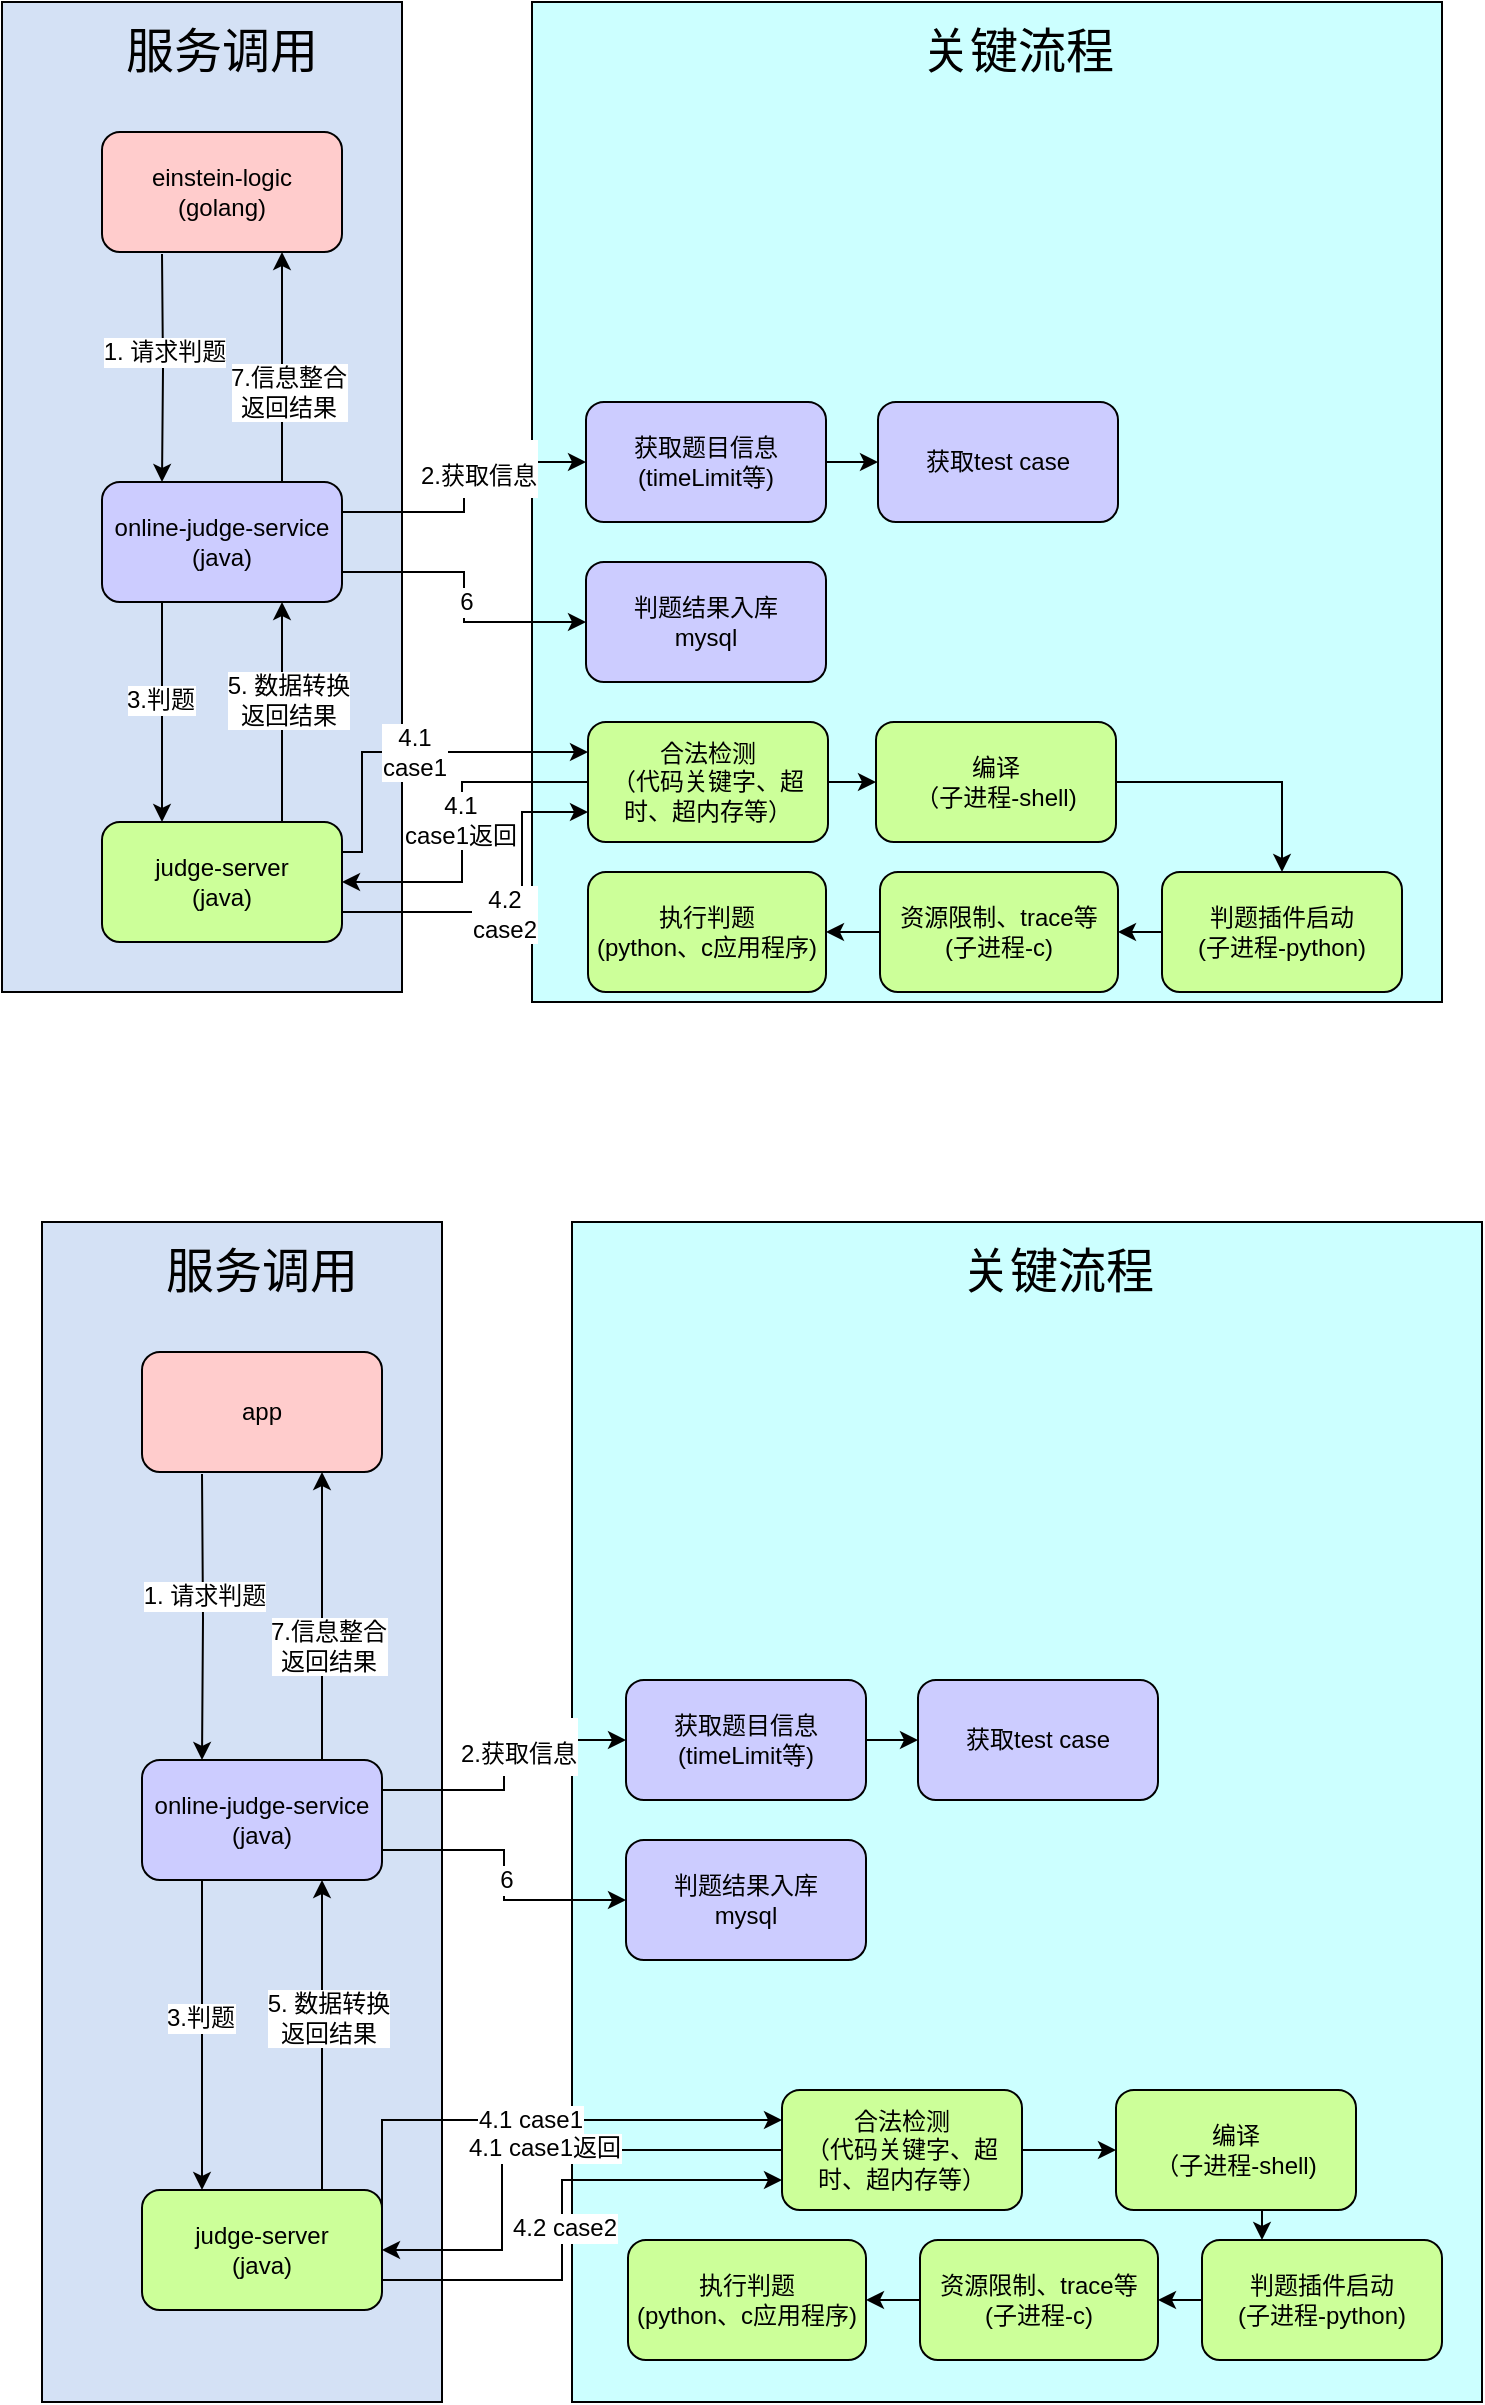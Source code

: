 <mxfile version="20.8.16" type="github">
  <diagram name="第 1 页" id="4LB3VPhYWwdAGur-6obr">
    <mxGraphModel dx="1034" dy="1685" grid="1" gridSize="10" guides="1" tooltips="1" connect="1" arrows="1" fold="1" page="1" pageScale="1" pageWidth="827" pageHeight="1169" math="0" shadow="0">
      <root>
        <mxCell id="0" />
        <mxCell id="1" parent="0" />
        <mxCell id="QNNMNAnkimFnzDS3SCOf-26" value="" style="rounded=0;whiteSpace=wrap;html=1;fontFamily=Helvetica;fontSize=12;fillColor=#D4E1F5;" vertex="1" parent="1">
          <mxGeometry x="170" y="-10" width="200" height="495" as="geometry" />
        </mxCell>
        <mxCell id="QNNMNAnkimFnzDS3SCOf-27" value="" style="rounded=0;whiteSpace=wrap;html=1;fontFamily=Helvetica;fontSize=12;fillColor=#CCFFFF;" vertex="1" parent="1">
          <mxGeometry x="435" y="-10" width="455" height="500" as="geometry" />
        </mxCell>
        <mxCell id="QNNMNAnkimFnzDS3SCOf-7" style="edgeStyle=orthogonalEdgeStyle;rounded=0;orthogonalLoop=1;jettySize=auto;html=1;exitX=0.25;exitY=1;exitDx=0;exitDy=0;entryX=0.25;entryY=0;entryDx=0;entryDy=0;fontFamily=Helvetica;fontSize=12;" edge="1" parent="1" source="QNNMNAnkimFnzDS3SCOf-2" target="QNNMNAnkimFnzDS3SCOf-3">
          <mxGeometry relative="1" as="geometry" />
        </mxCell>
        <mxCell id="QNNMNAnkimFnzDS3SCOf-8" value="3.判题" style="edgeLabel;html=1;align=center;verticalAlign=middle;resizable=0;points=[];fontSize=12;fontFamily=Helvetica;" vertex="1" connectable="0" parent="QNNMNAnkimFnzDS3SCOf-7">
          <mxGeometry x="-0.113" y="-1" relative="1" as="geometry">
            <mxPoint as="offset" />
          </mxGeometry>
        </mxCell>
        <mxCell id="QNNMNAnkimFnzDS3SCOf-22" style="edgeStyle=orthogonalEdgeStyle;rounded=0;orthogonalLoop=1;jettySize=auto;html=1;exitX=1;exitY=0.25;exitDx=0;exitDy=0;entryX=0;entryY=0.5;entryDx=0;entryDy=0;fontFamily=Helvetica;fontSize=12;" edge="1" parent="1" source="QNNMNAnkimFnzDS3SCOf-2" target="QNNMNAnkimFnzDS3SCOf-20">
          <mxGeometry relative="1" as="geometry" />
        </mxCell>
        <mxCell id="QNNMNAnkimFnzDS3SCOf-59" value="&lt;font style=&quot;font-size: 12px;&quot;&gt;2.获取信息&lt;/font&gt;" style="edgeLabel;html=1;align=center;verticalAlign=middle;resizable=0;points=[];fontSize=24;fontFamily=Helvetica;" vertex="1" connectable="0" parent="QNNMNAnkimFnzDS3SCOf-22">
          <mxGeometry x="0.265" y="-2" relative="1" as="geometry">
            <mxPoint y="1" as="offset" />
          </mxGeometry>
        </mxCell>
        <mxCell id="QNNMNAnkimFnzDS3SCOf-41" style="edgeStyle=orthogonalEdgeStyle;rounded=0;orthogonalLoop=1;jettySize=auto;html=1;exitX=0.75;exitY=0;exitDx=0;exitDy=0;entryX=0.75;entryY=1;entryDx=0;entryDy=0;fontFamily=Helvetica;fontSize=12;" edge="1" parent="1" source="QNNMNAnkimFnzDS3SCOf-2" target="QNNMNAnkimFnzDS3SCOf-10">
          <mxGeometry relative="1" as="geometry" />
        </mxCell>
        <mxCell id="QNNMNAnkimFnzDS3SCOf-43" value="7.信息整合&lt;br&gt;返回结果" style="edgeLabel;html=1;align=center;verticalAlign=middle;resizable=0;points=[];fontSize=12;fontFamily=Helvetica;" vertex="1" connectable="0" parent="QNNMNAnkimFnzDS3SCOf-41">
          <mxGeometry x="-0.209" y="-3" relative="1" as="geometry">
            <mxPoint as="offset" />
          </mxGeometry>
        </mxCell>
        <mxCell id="QNNMNAnkimFnzDS3SCOf-47" style="edgeStyle=orthogonalEdgeStyle;rounded=0;orthogonalLoop=1;jettySize=auto;html=1;exitX=1;exitY=0.75;exitDx=0;exitDy=0;entryX=0;entryY=0.5;entryDx=0;entryDy=0;fontFamily=Helvetica;fontSize=24;" edge="1" parent="1" source="QNNMNAnkimFnzDS3SCOf-2" target="QNNMNAnkimFnzDS3SCOf-46">
          <mxGeometry relative="1" as="geometry" />
        </mxCell>
        <mxCell id="QNNMNAnkimFnzDS3SCOf-62" value="6" style="edgeLabel;html=1;align=center;verticalAlign=middle;resizable=0;points=[];fontSize=12;fontFamily=Helvetica;" vertex="1" connectable="0" parent="QNNMNAnkimFnzDS3SCOf-47">
          <mxGeometry x="0.014" y="1" relative="1" as="geometry">
            <mxPoint y="1" as="offset" />
          </mxGeometry>
        </mxCell>
        <mxCell id="QNNMNAnkimFnzDS3SCOf-2" value="online-judge-service&lt;br&gt;(java)" style="rounded=1;whiteSpace=wrap;html=1;fillColor=#CCCCFF;" vertex="1" parent="1">
          <mxGeometry x="220" y="230" width="120" height="60" as="geometry" />
        </mxCell>
        <mxCell id="QNNMNAnkimFnzDS3SCOf-32" style="edgeStyle=orthogonalEdgeStyle;rounded=0;orthogonalLoop=1;jettySize=auto;html=1;exitX=1;exitY=0.25;exitDx=0;exitDy=0;entryX=0;entryY=0.25;entryDx=0;entryDy=0;fontFamily=Helvetica;fontSize=12;" edge="1" parent="1" source="QNNMNAnkimFnzDS3SCOf-3" target="QNNMNAnkimFnzDS3SCOf-9">
          <mxGeometry relative="1" as="geometry">
            <Array as="points">
              <mxPoint x="350" y="415" />
              <mxPoint x="350" y="365" />
            </Array>
          </mxGeometry>
        </mxCell>
        <mxCell id="QNNMNAnkimFnzDS3SCOf-35" value="4.1 &lt;br&gt;case1" style="edgeLabel;html=1;align=center;verticalAlign=middle;resizable=0;points=[];fontSize=12;fontFamily=Helvetica;" vertex="1" connectable="0" parent="QNNMNAnkimFnzDS3SCOf-32">
          <mxGeometry x="-0.01" relative="1" as="geometry">
            <mxPoint as="offset" />
          </mxGeometry>
        </mxCell>
        <mxCell id="QNNMNAnkimFnzDS3SCOf-33" style="edgeStyle=orthogonalEdgeStyle;rounded=0;orthogonalLoop=1;jettySize=auto;html=1;exitX=1;exitY=0.75;exitDx=0;exitDy=0;entryX=0;entryY=0.75;entryDx=0;entryDy=0;fontFamily=Helvetica;fontSize=12;" edge="1" parent="1" source="QNNMNAnkimFnzDS3SCOf-3" target="QNNMNAnkimFnzDS3SCOf-9">
          <mxGeometry relative="1" as="geometry">
            <Array as="points">
              <mxPoint x="430" y="445" />
              <mxPoint x="430" y="395" />
            </Array>
          </mxGeometry>
        </mxCell>
        <mxCell id="QNNMNAnkimFnzDS3SCOf-36" value="4.2&lt;br&gt;case2" style="edgeLabel;html=1;align=center;verticalAlign=middle;resizable=0;points=[];fontSize=12;fontFamily=Helvetica;" vertex="1" connectable="0" parent="QNNMNAnkimFnzDS3SCOf-33">
          <mxGeometry x="-0.069" y="-1" relative="1" as="geometry">
            <mxPoint as="offset" />
          </mxGeometry>
        </mxCell>
        <mxCell id="QNNMNAnkimFnzDS3SCOf-40" style="edgeStyle=orthogonalEdgeStyle;rounded=0;orthogonalLoop=1;jettySize=auto;html=1;exitX=0.75;exitY=0;exitDx=0;exitDy=0;entryX=0.75;entryY=1;entryDx=0;entryDy=0;fontFamily=Helvetica;fontSize=12;" edge="1" parent="1" source="QNNMNAnkimFnzDS3SCOf-3" target="QNNMNAnkimFnzDS3SCOf-2">
          <mxGeometry relative="1" as="geometry" />
        </mxCell>
        <mxCell id="QNNMNAnkimFnzDS3SCOf-42" value="5. 数据转换&lt;br&gt;返回结果" style="edgeLabel;html=1;align=center;verticalAlign=middle;resizable=0;points=[];fontSize=12;fontFamily=Helvetica;" vertex="1" connectable="0" parent="QNNMNAnkimFnzDS3SCOf-40">
          <mxGeometry x="0.109" y="-3" relative="1" as="geometry">
            <mxPoint as="offset" />
          </mxGeometry>
        </mxCell>
        <mxCell id="QNNMNAnkimFnzDS3SCOf-3" value="judge-server&lt;br&gt;(java)" style="rounded=1;whiteSpace=wrap;html=1;fillColor=#CCFF99;" vertex="1" parent="1">
          <mxGeometry x="220" y="400" width="120" height="60" as="geometry" />
        </mxCell>
        <mxCell id="QNNMNAnkimFnzDS3SCOf-5" style="edgeStyle=orthogonalEdgeStyle;rounded=0;orthogonalLoop=1;jettySize=auto;html=1;exitX=0.25;exitY=1;exitDx=0;exitDy=0;entryX=0.25;entryY=0;entryDx=0;entryDy=0;fontFamily=Helvetica;fontSize=12;" edge="1" parent="1" target="QNNMNAnkimFnzDS3SCOf-2">
          <mxGeometry relative="1" as="geometry">
            <mxPoint x="250" y="116" as="sourcePoint" />
          </mxGeometry>
        </mxCell>
        <mxCell id="QNNMNAnkimFnzDS3SCOf-6" value="1. 请求判题" style="edgeLabel;html=1;align=center;verticalAlign=middle;resizable=0;points=[];fontSize=12;fontFamily=Helvetica;" vertex="1" connectable="0" parent="QNNMNAnkimFnzDS3SCOf-5">
          <mxGeometry x="-0.157" relative="1" as="geometry">
            <mxPoint as="offset" />
          </mxGeometry>
        </mxCell>
        <mxCell id="QNNMNAnkimFnzDS3SCOf-38" style="edgeStyle=orthogonalEdgeStyle;rounded=0;orthogonalLoop=1;jettySize=auto;html=1;exitX=0;exitY=0.5;exitDx=0;exitDy=0;entryX=1;entryY=0.5;entryDx=0;entryDy=0;fontFamily=Helvetica;fontSize=12;" edge="1" parent="1" source="QNNMNAnkimFnzDS3SCOf-9" target="QNNMNAnkimFnzDS3SCOf-3">
          <mxGeometry relative="1" as="geometry">
            <Array as="points">
              <mxPoint x="400" y="380" />
              <mxPoint x="400" y="430" />
            </Array>
          </mxGeometry>
        </mxCell>
        <mxCell id="QNNMNAnkimFnzDS3SCOf-39" value="4.1 &lt;br&gt;case1返回" style="edgeLabel;html=1;align=center;verticalAlign=middle;resizable=0;points=[];fontSize=12;fontFamily=Helvetica;" vertex="1" connectable="0" parent="QNNMNAnkimFnzDS3SCOf-38">
          <mxGeometry x="-0.05" y="-1" relative="1" as="geometry">
            <mxPoint as="offset" />
          </mxGeometry>
        </mxCell>
        <mxCell id="QNNMNAnkimFnzDS3SCOf-54" style="edgeStyle=orthogonalEdgeStyle;rounded=0;orthogonalLoop=1;jettySize=auto;html=1;exitX=1;exitY=0.5;exitDx=0;exitDy=0;entryX=0;entryY=0.5;entryDx=0;entryDy=0;fontFamily=Helvetica;fontSize=24;" edge="1" parent="1" source="QNNMNAnkimFnzDS3SCOf-9" target="QNNMNAnkimFnzDS3SCOf-53">
          <mxGeometry relative="1" as="geometry" />
        </mxCell>
        <mxCell id="QNNMNAnkimFnzDS3SCOf-9" value="合法检测&lt;br&gt;（代码关键字、超时、超内存等）" style="rounded=1;whiteSpace=wrap;html=1;fillColor=#CCFF99;" vertex="1" parent="1">
          <mxGeometry x="463" y="350" width="120" height="60" as="geometry" />
        </mxCell>
        <mxCell id="QNNMNAnkimFnzDS3SCOf-10" value="einstein-logic&lt;br&gt;(golang)" style="rounded=1;whiteSpace=wrap;html=1;fillColor=#FFCCCC;" vertex="1" parent="1">
          <mxGeometry x="220" y="55" width="120" height="60" as="geometry" />
        </mxCell>
        <mxCell id="QNNMNAnkimFnzDS3SCOf-58" style="edgeStyle=orthogonalEdgeStyle;rounded=0;orthogonalLoop=1;jettySize=auto;html=1;exitX=0;exitY=0.5;exitDx=0;exitDy=0;entryX=1;entryY=0.5;entryDx=0;entryDy=0;fontFamily=Helvetica;fontSize=24;" edge="1" parent="1" source="QNNMNAnkimFnzDS3SCOf-13" target="QNNMNAnkimFnzDS3SCOf-17">
          <mxGeometry relative="1" as="geometry" />
        </mxCell>
        <mxCell id="QNNMNAnkimFnzDS3SCOf-13" value="判题插件启动&lt;br style=&quot;border-color: var(--border-color);&quot;&gt;(子进程-python)" style="rounded=1;whiteSpace=wrap;html=1;fillColor=#CCFF99;" vertex="1" parent="1">
          <mxGeometry x="750" y="425" width="120" height="60" as="geometry" />
        </mxCell>
        <mxCell id="QNNMNAnkimFnzDS3SCOf-50" value="" style="edgeStyle=orthogonalEdgeStyle;rounded=0;orthogonalLoop=1;jettySize=auto;html=1;fontFamily=Helvetica;fontSize=24;" edge="1" parent="1" source="QNNMNAnkimFnzDS3SCOf-17" target="QNNMNAnkimFnzDS3SCOf-49">
          <mxGeometry relative="1" as="geometry" />
        </mxCell>
        <mxCell id="QNNMNAnkimFnzDS3SCOf-17" value="资源限制、trace等&lt;br style=&quot;border-color: var(--border-color);&quot;&gt;(子进程-c)" style="rounded=1;whiteSpace=wrap;html=1;fillColor=#CCFF99;" vertex="1" parent="1">
          <mxGeometry x="609" y="425" width="119" height="60" as="geometry" />
        </mxCell>
        <mxCell id="QNNMNAnkimFnzDS3SCOf-23" style="edgeStyle=orthogonalEdgeStyle;rounded=0;orthogonalLoop=1;jettySize=auto;html=1;exitX=1;exitY=0.5;exitDx=0;exitDy=0;entryX=0;entryY=0.5;entryDx=0;entryDy=0;fontFamily=Helvetica;fontSize=12;" edge="1" parent="1" source="QNNMNAnkimFnzDS3SCOf-20" target="QNNMNAnkimFnzDS3SCOf-21">
          <mxGeometry relative="1" as="geometry" />
        </mxCell>
        <mxCell id="QNNMNAnkimFnzDS3SCOf-20" value="获取题目信息&lt;br&gt;(timeLimit等)" style="rounded=1;whiteSpace=wrap;html=1;fillColor=#CCCCFF;" vertex="1" parent="1">
          <mxGeometry x="462" y="190" width="120" height="60" as="geometry" />
        </mxCell>
        <mxCell id="QNNMNAnkimFnzDS3SCOf-21" value="获取test case" style="rounded=1;whiteSpace=wrap;html=1;fillColor=#CCCCFF;" vertex="1" parent="1">
          <mxGeometry x="608" y="190" width="120" height="60" as="geometry" />
        </mxCell>
        <mxCell id="QNNMNAnkimFnzDS3SCOf-44" value="&lt;font style=&quot;font-size: 24px;&quot;&gt;服务调用&lt;/font&gt;" style="text;html=1;strokeColor=none;fillColor=none;align=center;verticalAlign=middle;whiteSpace=wrap;rounded=0;fontSize=12;fontFamily=Helvetica;" vertex="1" parent="1">
          <mxGeometry x="230" width="100" height="30" as="geometry" />
        </mxCell>
        <mxCell id="QNNMNAnkimFnzDS3SCOf-45" value="&lt;span style=&quot;font-size: 24px;&quot;&gt;关键流程&lt;/span&gt;" style="text;html=1;strokeColor=none;fillColor=none;align=center;verticalAlign=middle;whiteSpace=wrap;rounded=0;fontSize=12;fontFamily=Helvetica;" vertex="1" parent="1">
          <mxGeometry x="628" width="100" height="30" as="geometry" />
        </mxCell>
        <mxCell id="QNNMNAnkimFnzDS3SCOf-46" value="判题结果入库&lt;br&gt;mysql" style="rounded=1;whiteSpace=wrap;html=1;fillColor=#CCCCFF;" vertex="1" parent="1">
          <mxGeometry x="462" y="270" width="120" height="60" as="geometry" />
        </mxCell>
        <mxCell id="QNNMNAnkimFnzDS3SCOf-49" value="执行判题&lt;br&gt;(python、c应用程序)" style="rounded=1;whiteSpace=wrap;html=1;fillColor=#CCFF99;" vertex="1" parent="1">
          <mxGeometry x="463" y="425" width="119" height="60" as="geometry" />
        </mxCell>
        <mxCell id="QNNMNAnkimFnzDS3SCOf-104" style="edgeStyle=orthogonalEdgeStyle;rounded=0;orthogonalLoop=1;jettySize=auto;html=1;exitX=1;exitY=0.5;exitDx=0;exitDy=0;entryX=0.5;entryY=0;entryDx=0;entryDy=0;fontFamily=Helvetica;fontSize=12;" edge="1" parent="1" source="QNNMNAnkimFnzDS3SCOf-53" target="QNNMNAnkimFnzDS3SCOf-13">
          <mxGeometry relative="1" as="geometry" />
        </mxCell>
        <mxCell id="QNNMNAnkimFnzDS3SCOf-53" value="编译&lt;br&gt;（子进程-shell)" style="rounded=1;whiteSpace=wrap;html=1;fillColor=#CCFF99;" vertex="1" parent="1">
          <mxGeometry x="607" y="350" width="120" height="60" as="geometry" />
        </mxCell>
        <mxCell id="QNNMNAnkimFnzDS3SCOf-64" value="" style="rounded=0;whiteSpace=wrap;html=1;fontFamily=Helvetica;fontSize=12;fillColor=#D4E1F5;" vertex="1" parent="1">
          <mxGeometry x="190" y="600" width="200" height="590" as="geometry" />
        </mxCell>
        <mxCell id="QNNMNAnkimFnzDS3SCOf-65" value="" style="rounded=0;whiteSpace=wrap;html=1;fontFamily=Helvetica;fontSize=12;fillColor=#CCFFFF;" vertex="1" parent="1">
          <mxGeometry x="455" y="600" width="455" height="590" as="geometry" />
        </mxCell>
        <mxCell id="QNNMNAnkimFnzDS3SCOf-66" style="edgeStyle=orthogonalEdgeStyle;rounded=0;orthogonalLoop=1;jettySize=auto;html=1;exitX=0.25;exitY=1;exitDx=0;exitDy=0;entryX=0.25;entryY=0;entryDx=0;entryDy=0;fontFamily=Helvetica;fontSize=12;" edge="1" parent="1" source="QNNMNAnkimFnzDS3SCOf-74" target="QNNMNAnkimFnzDS3SCOf-81">
          <mxGeometry relative="1" as="geometry" />
        </mxCell>
        <mxCell id="QNNMNAnkimFnzDS3SCOf-67" value="3.判题" style="edgeLabel;html=1;align=center;verticalAlign=middle;resizable=0;points=[];fontSize=12;fontFamily=Helvetica;" vertex="1" connectable="0" parent="QNNMNAnkimFnzDS3SCOf-66">
          <mxGeometry x="-0.113" y="-1" relative="1" as="geometry">
            <mxPoint as="offset" />
          </mxGeometry>
        </mxCell>
        <mxCell id="QNNMNAnkimFnzDS3SCOf-68" style="edgeStyle=orthogonalEdgeStyle;rounded=0;orthogonalLoop=1;jettySize=auto;html=1;exitX=1;exitY=0.25;exitDx=0;exitDy=0;entryX=0;entryY=0.5;entryDx=0;entryDy=0;fontFamily=Helvetica;fontSize=12;" edge="1" parent="1" source="QNNMNAnkimFnzDS3SCOf-74" target="QNNMNAnkimFnzDS3SCOf-94">
          <mxGeometry relative="1" as="geometry" />
        </mxCell>
        <mxCell id="QNNMNAnkimFnzDS3SCOf-69" value="&lt;font style=&quot;font-size: 12px;&quot;&gt;2.获取信息&lt;/font&gt;" style="edgeLabel;html=1;align=center;verticalAlign=middle;resizable=0;points=[];fontSize=24;fontFamily=Helvetica;" vertex="1" connectable="0" parent="QNNMNAnkimFnzDS3SCOf-68">
          <mxGeometry x="0.265" y="-2" relative="1" as="geometry">
            <mxPoint y="1" as="offset" />
          </mxGeometry>
        </mxCell>
        <mxCell id="QNNMNAnkimFnzDS3SCOf-70" style="edgeStyle=orthogonalEdgeStyle;rounded=0;orthogonalLoop=1;jettySize=auto;html=1;exitX=0.75;exitY=0;exitDx=0;exitDy=0;entryX=0.75;entryY=1;entryDx=0;entryDy=0;fontFamily=Helvetica;fontSize=12;" edge="1" parent="1" source="QNNMNAnkimFnzDS3SCOf-74" target="QNNMNAnkimFnzDS3SCOf-88">
          <mxGeometry relative="1" as="geometry" />
        </mxCell>
        <mxCell id="QNNMNAnkimFnzDS3SCOf-71" value="7.信息整合&lt;br&gt;返回结果" style="edgeLabel;html=1;align=center;verticalAlign=middle;resizable=0;points=[];fontSize=12;fontFamily=Helvetica;" vertex="1" connectable="0" parent="QNNMNAnkimFnzDS3SCOf-70">
          <mxGeometry x="-0.209" y="-3" relative="1" as="geometry">
            <mxPoint as="offset" />
          </mxGeometry>
        </mxCell>
        <mxCell id="QNNMNAnkimFnzDS3SCOf-72" style="edgeStyle=orthogonalEdgeStyle;rounded=0;orthogonalLoop=1;jettySize=auto;html=1;exitX=1;exitY=0.75;exitDx=0;exitDy=0;entryX=0;entryY=0.5;entryDx=0;entryDy=0;fontFamily=Helvetica;fontSize=24;" edge="1" parent="1" source="QNNMNAnkimFnzDS3SCOf-74" target="QNNMNAnkimFnzDS3SCOf-98">
          <mxGeometry relative="1" as="geometry" />
        </mxCell>
        <mxCell id="QNNMNAnkimFnzDS3SCOf-73" value="6" style="edgeLabel;html=1;align=center;verticalAlign=middle;resizable=0;points=[];fontSize=12;fontFamily=Helvetica;" vertex="1" connectable="0" parent="QNNMNAnkimFnzDS3SCOf-72">
          <mxGeometry x="0.014" y="1" relative="1" as="geometry">
            <mxPoint y="1" as="offset" />
          </mxGeometry>
        </mxCell>
        <mxCell id="QNNMNAnkimFnzDS3SCOf-74" value="online-judge-service&lt;br&gt;(java)" style="rounded=1;whiteSpace=wrap;html=1;fillColor=#CCCCFF;" vertex="1" parent="1">
          <mxGeometry x="240" y="869" width="120" height="60" as="geometry" />
        </mxCell>
        <mxCell id="QNNMNAnkimFnzDS3SCOf-75" style="edgeStyle=orthogonalEdgeStyle;rounded=0;orthogonalLoop=1;jettySize=auto;html=1;exitX=1;exitY=0.25;exitDx=0;exitDy=0;entryX=0;entryY=0.25;entryDx=0;entryDy=0;fontFamily=Helvetica;fontSize=12;" edge="1" parent="1" source="QNNMNAnkimFnzDS3SCOf-81" target="QNNMNAnkimFnzDS3SCOf-87">
          <mxGeometry relative="1" as="geometry">
            <Array as="points">
              <mxPoint x="360" y="1049" />
            </Array>
          </mxGeometry>
        </mxCell>
        <mxCell id="QNNMNAnkimFnzDS3SCOf-76" value="4.1 case1" style="edgeLabel;html=1;align=center;verticalAlign=middle;resizable=0;points=[];fontSize=12;fontFamily=Helvetica;" vertex="1" connectable="0" parent="QNNMNAnkimFnzDS3SCOf-75">
          <mxGeometry x="-0.01" relative="1" as="geometry">
            <mxPoint as="offset" />
          </mxGeometry>
        </mxCell>
        <mxCell id="QNNMNAnkimFnzDS3SCOf-77" style="edgeStyle=orthogonalEdgeStyle;rounded=0;orthogonalLoop=1;jettySize=auto;html=1;exitX=1;exitY=0.75;exitDx=0;exitDy=0;entryX=0;entryY=0.75;entryDx=0;entryDy=0;fontFamily=Helvetica;fontSize=12;" edge="1" parent="1" source="QNNMNAnkimFnzDS3SCOf-81" target="QNNMNAnkimFnzDS3SCOf-87">
          <mxGeometry relative="1" as="geometry">
            <Array as="points">
              <mxPoint x="450" y="1129" />
              <mxPoint x="450" y="1079" />
            </Array>
          </mxGeometry>
        </mxCell>
        <mxCell id="QNNMNAnkimFnzDS3SCOf-78" value="4.2 case2" style="edgeLabel;html=1;align=center;verticalAlign=middle;resizable=0;points=[];fontSize=12;fontFamily=Helvetica;" vertex="1" connectable="0" parent="QNNMNAnkimFnzDS3SCOf-77">
          <mxGeometry x="-0.069" y="-1" relative="1" as="geometry">
            <mxPoint as="offset" />
          </mxGeometry>
        </mxCell>
        <mxCell id="QNNMNAnkimFnzDS3SCOf-79" style="edgeStyle=orthogonalEdgeStyle;rounded=0;orthogonalLoop=1;jettySize=auto;html=1;exitX=0.75;exitY=0;exitDx=0;exitDy=0;entryX=0.75;entryY=1;entryDx=0;entryDy=0;fontFamily=Helvetica;fontSize=12;" edge="1" parent="1" source="QNNMNAnkimFnzDS3SCOf-81" target="QNNMNAnkimFnzDS3SCOf-74">
          <mxGeometry relative="1" as="geometry" />
        </mxCell>
        <mxCell id="QNNMNAnkimFnzDS3SCOf-80" value="5. 数据转换&lt;br&gt;返回结果" style="edgeLabel;html=1;align=center;verticalAlign=middle;resizable=0;points=[];fontSize=12;fontFamily=Helvetica;" vertex="1" connectable="0" parent="QNNMNAnkimFnzDS3SCOf-79">
          <mxGeometry x="0.109" y="-3" relative="1" as="geometry">
            <mxPoint as="offset" />
          </mxGeometry>
        </mxCell>
        <mxCell id="QNNMNAnkimFnzDS3SCOf-81" value="judge-server&lt;br&gt;(java)" style="rounded=1;whiteSpace=wrap;html=1;fillColor=#CCFF99;" vertex="1" parent="1">
          <mxGeometry x="240" y="1084" width="120" height="60" as="geometry" />
        </mxCell>
        <mxCell id="QNNMNAnkimFnzDS3SCOf-82" style="edgeStyle=orthogonalEdgeStyle;rounded=0;orthogonalLoop=1;jettySize=auto;html=1;exitX=0.25;exitY=1;exitDx=0;exitDy=0;entryX=0.25;entryY=0;entryDx=0;entryDy=0;fontFamily=Helvetica;fontSize=12;" edge="1" parent="1" target="QNNMNAnkimFnzDS3SCOf-74">
          <mxGeometry relative="1" as="geometry">
            <mxPoint x="270" y="726" as="sourcePoint" />
          </mxGeometry>
        </mxCell>
        <mxCell id="QNNMNAnkimFnzDS3SCOf-83" value="1. 请求判题" style="edgeLabel;html=1;align=center;verticalAlign=middle;resizable=0;points=[];fontSize=12;fontFamily=Helvetica;" vertex="1" connectable="0" parent="QNNMNAnkimFnzDS3SCOf-82">
          <mxGeometry x="-0.157" relative="1" as="geometry">
            <mxPoint as="offset" />
          </mxGeometry>
        </mxCell>
        <mxCell id="QNNMNAnkimFnzDS3SCOf-84" style="edgeStyle=orthogonalEdgeStyle;rounded=0;orthogonalLoop=1;jettySize=auto;html=1;exitX=0;exitY=0.5;exitDx=0;exitDy=0;entryX=1;entryY=0.5;entryDx=0;entryDy=0;fontFamily=Helvetica;fontSize=12;" edge="1" parent="1" source="QNNMNAnkimFnzDS3SCOf-87" target="QNNMNAnkimFnzDS3SCOf-81">
          <mxGeometry relative="1" as="geometry">
            <Array as="points">
              <mxPoint x="420" y="1064" />
              <mxPoint x="420" y="1114" />
            </Array>
          </mxGeometry>
        </mxCell>
        <mxCell id="QNNMNAnkimFnzDS3SCOf-85" value="4.1 case1返回" style="edgeLabel;html=1;align=center;verticalAlign=middle;resizable=0;points=[];fontSize=12;fontFamily=Helvetica;" vertex="1" connectable="0" parent="QNNMNAnkimFnzDS3SCOf-84">
          <mxGeometry x="-0.05" y="-1" relative="1" as="geometry">
            <mxPoint as="offset" />
          </mxGeometry>
        </mxCell>
        <mxCell id="QNNMNAnkimFnzDS3SCOf-86" style="edgeStyle=orthogonalEdgeStyle;rounded=0;orthogonalLoop=1;jettySize=auto;html=1;exitX=1;exitY=0.5;exitDx=0;exitDy=0;entryX=0;entryY=0.5;entryDx=0;entryDy=0;fontFamily=Helvetica;fontSize=24;" edge="1" parent="1" source="QNNMNAnkimFnzDS3SCOf-87" target="QNNMNAnkimFnzDS3SCOf-101">
          <mxGeometry relative="1" as="geometry" />
        </mxCell>
        <mxCell id="QNNMNAnkimFnzDS3SCOf-87" value="合法检测&lt;br&gt;（代码关键字、超时、超内存等）" style="rounded=1;whiteSpace=wrap;html=1;fillColor=#CCFF99;" vertex="1" parent="1">
          <mxGeometry x="560" y="1034" width="120" height="60" as="geometry" />
        </mxCell>
        <mxCell id="QNNMNAnkimFnzDS3SCOf-88" value="app" style="rounded=1;whiteSpace=wrap;html=1;fillColor=#FFCCCC;" vertex="1" parent="1">
          <mxGeometry x="240" y="665" width="120" height="60" as="geometry" />
        </mxCell>
        <mxCell id="QNNMNAnkimFnzDS3SCOf-89" style="edgeStyle=orthogonalEdgeStyle;rounded=0;orthogonalLoop=1;jettySize=auto;html=1;exitX=0;exitY=0.5;exitDx=0;exitDy=0;entryX=1;entryY=0.5;entryDx=0;entryDy=0;fontFamily=Helvetica;fontSize=24;" edge="1" parent="1" source="QNNMNAnkimFnzDS3SCOf-90" target="QNNMNAnkimFnzDS3SCOf-92">
          <mxGeometry relative="1" as="geometry" />
        </mxCell>
        <mxCell id="QNNMNAnkimFnzDS3SCOf-90" value="判题插件启动&lt;br style=&quot;border-color: var(--border-color);&quot;&gt;(子进程-python)" style="rounded=1;whiteSpace=wrap;html=1;fillColor=#CCFF99;" vertex="1" parent="1">
          <mxGeometry x="770" y="1109" width="120" height="60" as="geometry" />
        </mxCell>
        <mxCell id="QNNMNAnkimFnzDS3SCOf-91" value="" style="edgeStyle=orthogonalEdgeStyle;rounded=0;orthogonalLoop=1;jettySize=auto;html=1;fontFamily=Helvetica;fontSize=24;" edge="1" parent="1" source="QNNMNAnkimFnzDS3SCOf-92" target="QNNMNAnkimFnzDS3SCOf-99">
          <mxGeometry relative="1" as="geometry" />
        </mxCell>
        <mxCell id="QNNMNAnkimFnzDS3SCOf-92" value="资源限制、trace等&lt;br style=&quot;border-color: var(--border-color);&quot;&gt;(子进程-c)" style="rounded=1;whiteSpace=wrap;html=1;fillColor=#CCFF99;" vertex="1" parent="1">
          <mxGeometry x="629" y="1109" width="119" height="60" as="geometry" />
        </mxCell>
        <mxCell id="QNNMNAnkimFnzDS3SCOf-93" style="edgeStyle=orthogonalEdgeStyle;rounded=0;orthogonalLoop=1;jettySize=auto;html=1;exitX=1;exitY=0.5;exitDx=0;exitDy=0;entryX=0;entryY=0.5;entryDx=0;entryDy=0;fontFamily=Helvetica;fontSize=12;" edge="1" parent="1" source="QNNMNAnkimFnzDS3SCOf-94" target="QNNMNAnkimFnzDS3SCOf-95">
          <mxGeometry relative="1" as="geometry" />
        </mxCell>
        <mxCell id="QNNMNAnkimFnzDS3SCOf-94" value="获取题目信息&lt;br&gt;(timeLimit等)" style="rounded=1;whiteSpace=wrap;html=1;fillColor=#CCCCFF;" vertex="1" parent="1">
          <mxGeometry x="482" y="829" width="120" height="60" as="geometry" />
        </mxCell>
        <mxCell id="QNNMNAnkimFnzDS3SCOf-95" value="获取test case" style="rounded=1;whiteSpace=wrap;html=1;fillColor=#CCCCFF;" vertex="1" parent="1">
          <mxGeometry x="628" y="829" width="120" height="60" as="geometry" />
        </mxCell>
        <mxCell id="QNNMNAnkimFnzDS3SCOf-96" value="&lt;font style=&quot;font-size: 24px;&quot;&gt;服务调用&lt;/font&gt;" style="text;html=1;strokeColor=none;fillColor=none;align=center;verticalAlign=middle;whiteSpace=wrap;rounded=0;fontSize=12;fontFamily=Helvetica;" vertex="1" parent="1">
          <mxGeometry x="250" y="610" width="100" height="30" as="geometry" />
        </mxCell>
        <mxCell id="QNNMNAnkimFnzDS3SCOf-97" value="&lt;span style=&quot;font-size: 24px;&quot;&gt;关键流程&lt;/span&gt;" style="text;html=1;strokeColor=none;fillColor=none;align=center;verticalAlign=middle;whiteSpace=wrap;rounded=0;fontSize=12;fontFamily=Helvetica;" vertex="1" parent="1">
          <mxGeometry x="648" y="610" width="100" height="30" as="geometry" />
        </mxCell>
        <mxCell id="QNNMNAnkimFnzDS3SCOf-98" value="判题结果入库&lt;br&gt;mysql" style="rounded=1;whiteSpace=wrap;html=1;fillColor=#CCCCFF;" vertex="1" parent="1">
          <mxGeometry x="482" y="909" width="120" height="60" as="geometry" />
        </mxCell>
        <mxCell id="QNNMNAnkimFnzDS3SCOf-99" value="执行判题&lt;br&gt;(python、c应用程序)" style="rounded=1;whiteSpace=wrap;html=1;fillColor=#CCFF99;" vertex="1" parent="1">
          <mxGeometry x="483" y="1109" width="119" height="60" as="geometry" />
        </mxCell>
        <mxCell id="QNNMNAnkimFnzDS3SCOf-100" style="edgeStyle=orthogonalEdgeStyle;rounded=0;orthogonalLoop=1;jettySize=auto;html=1;exitX=0.5;exitY=1;exitDx=0;exitDy=0;entryX=0.25;entryY=0;entryDx=0;entryDy=0;fontFamily=Helvetica;fontSize=24;" edge="1" parent="1" source="QNNMNAnkimFnzDS3SCOf-101" target="QNNMNAnkimFnzDS3SCOf-90">
          <mxGeometry relative="1" as="geometry" />
        </mxCell>
        <mxCell id="QNNMNAnkimFnzDS3SCOf-101" value="编译&lt;br&gt;（子进程-shell)" style="rounded=1;whiteSpace=wrap;html=1;fillColor=#CCFF99;" vertex="1" parent="1">
          <mxGeometry x="727" y="1034" width="120" height="60" as="geometry" />
        </mxCell>
      </root>
    </mxGraphModel>
  </diagram>
</mxfile>
